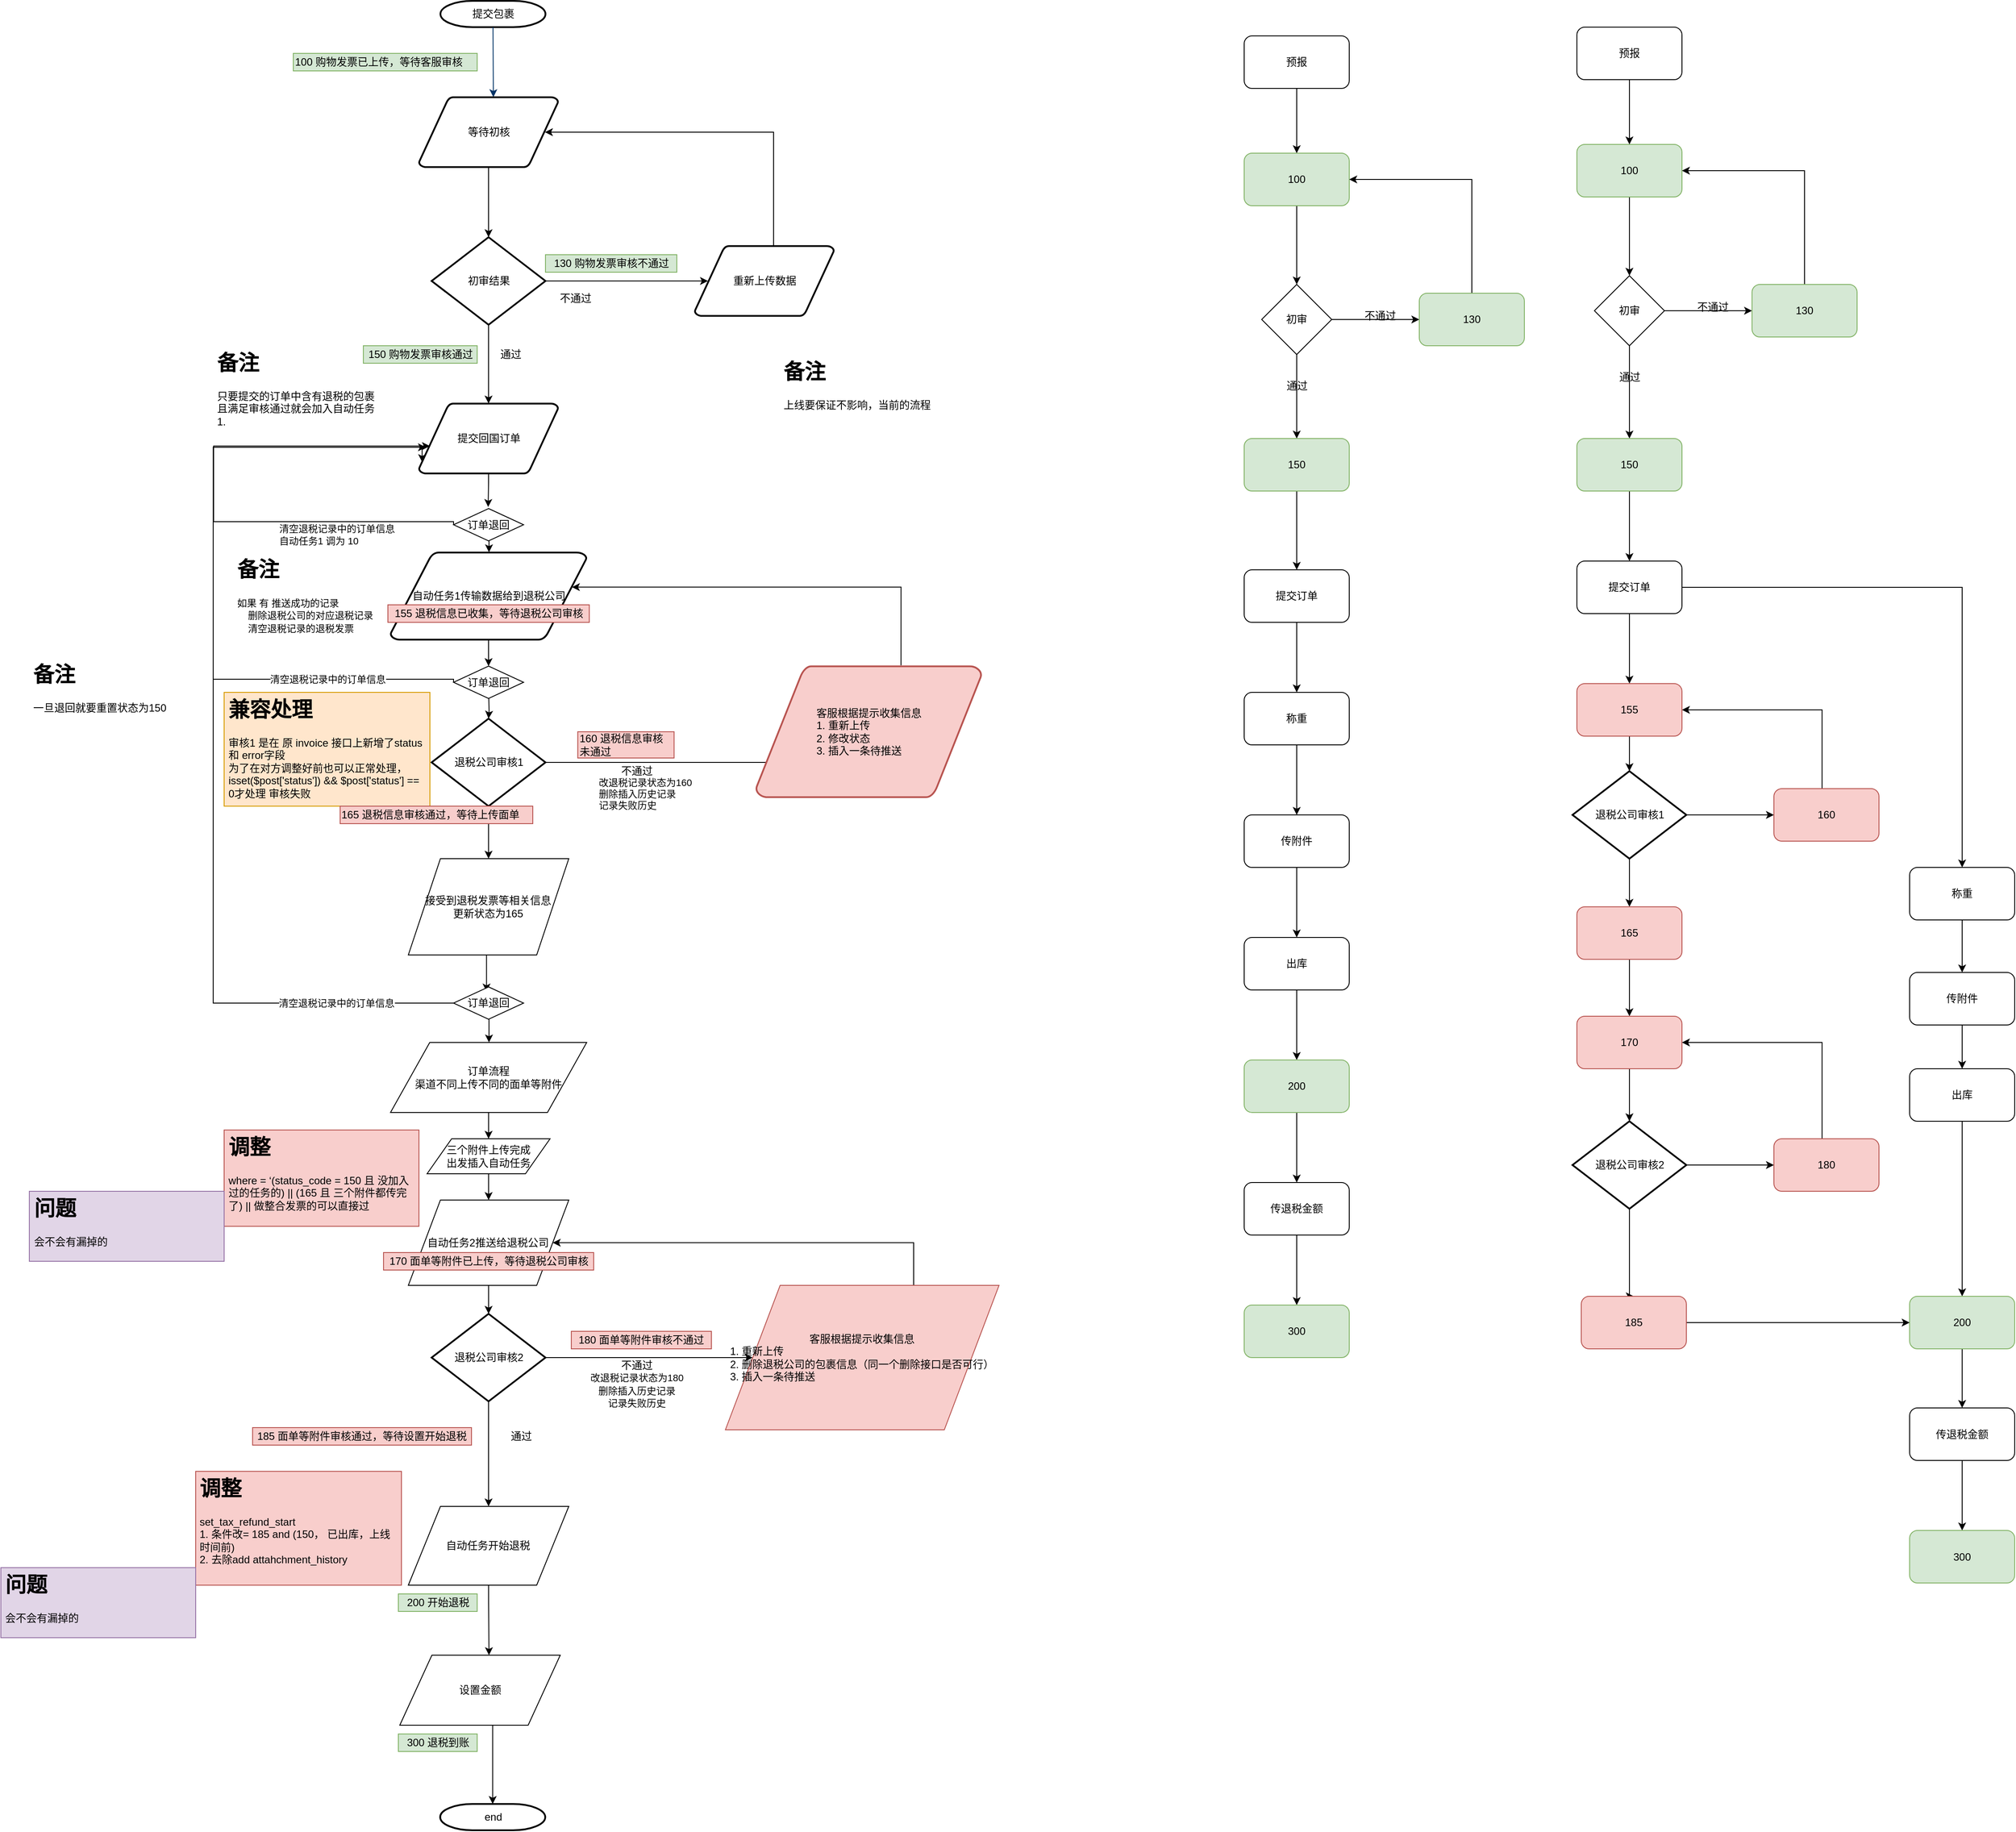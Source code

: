 <mxfile version="13.1.3" type="github">
  <diagram id="6a731a19-8d31-9384-78a2-239565b7b9f0" name="Page-1">
    <mxGraphModel dx="2207" dy="548" grid="1" gridSize="10" guides="1" tooltips="1" connect="1" arrows="1" fold="1" page="1" pageScale="1" pageWidth="1169" pageHeight="827" background="#ffffff" math="0" shadow="0">
      <root>
        <mxCell id="0" />
        <mxCell id="1" parent="0" />
        <mxCell id="2" value="提交包裹" style="shape=mxgraph.flowchart.terminator;strokeWidth=2;gradientColor=none;gradientDirection=north;fontStyle=0;html=1;" parent="1" vertex="1">
          <mxGeometry x="-658.01" y="10" width="120" height="30" as="geometry" />
        </mxCell>
        <mxCell id="7" style="fontStyle=1;strokeColor=#003366;strokeWidth=1;html=1;" parent="1" source="2" edge="1">
          <mxGeometry relative="1" as="geometry">
            <mxPoint x="-597.51" y="120" as="targetPoint" />
          </mxGeometry>
        </mxCell>
        <mxCell id="LrSTDgnJc3ZIewaenou--55" value="100&amp;nbsp;&lt;span&gt;购物发票已上传，等待客服审核&lt;/span&gt;" style="text;html=1;align=left;verticalAlign=middle;resizable=0;points=[];autosize=1;fillColor=#d5e8d4;strokeColor=#82b366;" parent="1" vertex="1">
          <mxGeometry x="-826.01" y="70" width="210" height="20" as="geometry" />
        </mxCell>
        <mxCell id="LrSTDgnJc3ZIewaenou--58" value="" style="edgeStyle=orthogonalEdgeStyle;rounded=0;orthogonalLoop=1;jettySize=auto;html=1;entryX=0.5;entryY=0;entryDx=0;entryDy=0;entryPerimeter=0;" parent="1" source="LrSTDgnJc3ZIewaenou--56" target="LrSTDgnJc3ZIewaenou--60" edge="1">
          <mxGeometry relative="1" as="geometry">
            <mxPoint x="-603.01" y="280" as="targetPoint" />
          </mxGeometry>
        </mxCell>
        <mxCell id="LrSTDgnJc3ZIewaenou--56" value="等待初核" style="shape=mxgraph.flowchart.data;strokeWidth=2;gradientColor=none;gradientDirection=north;fontStyle=0;html=1;" parent="1" vertex="1">
          <mxGeometry x="-682.51" y="120" width="159" height="80" as="geometry" />
        </mxCell>
        <mxCell id="LrSTDgnJc3ZIewaenou--62" value="" style="edgeStyle=orthogonalEdgeStyle;rounded=0;orthogonalLoop=1;jettySize=auto;html=1;entryX=0.095;entryY=0.5;entryDx=0;entryDy=0;entryPerimeter=0;" parent="1" source="LrSTDgnJc3ZIewaenou--60" target="LrSTDgnJc3ZIewaenou--63" edge="1">
          <mxGeometry relative="1" as="geometry">
            <mxPoint x="-458.01" y="330" as="targetPoint" />
          </mxGeometry>
        </mxCell>
        <mxCell id="LrSTDgnJc3ZIewaenou--69" value="" style="edgeStyle=orthogonalEdgeStyle;rounded=0;orthogonalLoop=1;jettySize=auto;html=1;entryX=0.5;entryY=0;entryDx=0;entryDy=0;entryPerimeter=0;" parent="1" source="LrSTDgnJc3ZIewaenou--60" target="LrSTDgnJc3ZIewaenou--70" edge="1">
          <mxGeometry relative="1" as="geometry">
            <mxPoint x="-603.01" y="460" as="targetPoint" />
          </mxGeometry>
        </mxCell>
        <mxCell id="LrSTDgnJc3ZIewaenou--60" value="初审结果" style="shape=mxgraph.flowchart.decision;strokeWidth=2;gradientColor=none;gradientDirection=north;fontStyle=0;html=1;" parent="1" vertex="1">
          <mxGeometry x="-668.01" y="280" width="130" height="100" as="geometry" />
        </mxCell>
        <mxCell id="LrSTDgnJc3ZIewaenou--65" value="" style="edgeStyle=orthogonalEdgeStyle;rounded=0;orthogonalLoop=1;jettySize=auto;html=1;entryX=0.905;entryY=0.5;entryDx=0;entryDy=0;entryPerimeter=0;exitX=0.574;exitY=0.017;exitDx=0;exitDy=0;exitPerimeter=0;" parent="1" source="LrSTDgnJc3ZIewaenou--63" target="LrSTDgnJc3ZIewaenou--56" edge="1">
          <mxGeometry relative="1" as="geometry">
            <mxPoint x="-388.01" y="210" as="targetPoint" />
            <Array as="points">
              <mxPoint x="-277.51" y="291" />
              <mxPoint x="-277.51" y="160" />
            </Array>
          </mxGeometry>
        </mxCell>
        <mxCell id="LrSTDgnJc3ZIewaenou--63" value="重新上传数据" style="shape=mxgraph.flowchart.data;strokeWidth=2;gradientColor=none;gradientDirection=north;fontStyle=0;html=1;" parent="1" vertex="1">
          <mxGeometry x="-367.51" y="290" width="159" height="80" as="geometry" />
        </mxCell>
        <mxCell id="LrSTDgnJc3ZIewaenou--66" value="不通过" style="text;html=1;align=center;verticalAlign=middle;resizable=0;points=[];autosize=1;" parent="1" vertex="1">
          <mxGeometry x="-528.51" y="340" width="50" height="20" as="geometry" />
        </mxCell>
        <mxCell id="LrSTDgnJc3ZIewaenou--75" value="" style="edgeStyle=orthogonalEdgeStyle;rounded=0;orthogonalLoop=1;jettySize=auto;html=1;entryX=0.584;entryY=-0.06;entryDx=0;entryDy=0;entryPerimeter=0;" parent="1" source="LrSTDgnJc3ZIewaenou--70" edge="1">
          <mxGeometry relative="1" as="geometry">
            <mxPoint x="-603.478" y="588.2" as="targetPoint" />
            <Array as="points">
              <mxPoint x="-603.51" y="560" />
              <mxPoint x="-603.51" y="560" />
            </Array>
          </mxGeometry>
        </mxCell>
        <mxCell id="LrSTDgnJc3ZIewaenou--70" value="提交回国订单" style="shape=mxgraph.flowchart.data;strokeWidth=2;gradientColor=none;gradientDirection=north;fontStyle=0;html=1;" parent="1" vertex="1">
          <mxGeometry x="-682.51" y="470" width="159" height="80" as="geometry" />
        </mxCell>
        <mxCell id="LrSTDgnJc3ZIewaenou--77" value="" style="edgeStyle=orthogonalEdgeStyle;rounded=0;orthogonalLoop=1;jettySize=auto;html=1;entryX=0.5;entryY=0;entryDx=0;entryDy=0;entryPerimeter=0;" parent="1" source="LrSTDgnJc3ZIewaenou--74" edge="1">
          <mxGeometry relative="1" as="geometry">
            <mxPoint x="-603.01" y="770" as="targetPoint" />
          </mxGeometry>
        </mxCell>
        <mxCell id="LrSTDgnJc3ZIewaenou--74" value="自动任务1传输数据给到退税公司" style="shape=mxgraph.flowchart.data;strokeWidth=2;gradientColor=none;gradientDirection=north;fontStyle=0;html=1;" parent="1" vertex="1">
          <mxGeometry x="-715" y="640" width="224" height="100" as="geometry" />
        </mxCell>
        <mxCell id="LrSTDgnJc3ZIewaenou--71" value="130&amp;nbsp;购物发票审核不通过" style="text;html=1;align=center;verticalAlign=middle;resizable=0;points=[];autosize=1;fillColor=#d5e8d4;strokeColor=#82b366;" parent="1" vertex="1">
          <mxGeometry x="-538.01" y="300" width="150" height="20" as="geometry" />
        </mxCell>
        <mxCell id="LrSTDgnJc3ZIewaenou--72" value="150&amp;nbsp;购物发票审核通过" style="text;html=1;align=center;verticalAlign=middle;resizable=0;points=[];autosize=1;fillColor=#d5e8d4;strokeColor=#82b366;" parent="1" vertex="1">
          <mxGeometry x="-746.01" y="404" width="130" height="20" as="geometry" />
        </mxCell>
        <mxCell id="LrSTDgnJc3ZIewaenou--73" value="通过" style="text;html=1;align=center;verticalAlign=middle;resizable=0;points=[];autosize=1;" parent="1" vertex="1">
          <mxGeometry x="-597.51" y="404" width="40" height="20" as="geometry" />
        </mxCell>
        <mxCell id="LrSTDgnJc3ZIewaenou--78" value="155 退税信息已收集，等待退税公司审核" style="text;html=1;align=center;verticalAlign=middle;resizable=0;points=[];autosize=1;fillColor=#f8cecc;strokeColor=#b85450;" parent="1" vertex="1">
          <mxGeometry x="-717.97" y="700" width="230" height="20" as="geometry" />
        </mxCell>
        <mxCell id="LrSTDgnJc3ZIewaenou--81" value="" style="edgeStyle=orthogonalEdgeStyle;rounded=0;orthogonalLoop=1;jettySize=auto;html=1;entryX=0.044;entryY=0.726;entryDx=0;entryDy=0;entryPerimeter=0;exitX=1;exitY=0.5;exitDx=0;exitDy=0;exitPerimeter=0;" parent="1" source="LrSTDgnJc3ZIewaenou--79" target="LrSTDgnJc3ZIewaenou--86" edge="1">
          <mxGeometry relative="1" as="geometry">
            <mxPoint x="-347.51" y="860" as="targetPoint" />
            <Array as="points">
              <mxPoint x="-275.51" y="880" />
            </Array>
          </mxGeometry>
        </mxCell>
        <mxCell id="7mLNIrUK4WttmI5ZQ052-66" style="edgeStyle=orthogonalEdgeStyle;rounded=0;orthogonalLoop=1;jettySize=auto;html=1;entryX=0.5;entryY=0;entryDx=0;entryDy=0;" parent="1" source="LrSTDgnJc3ZIewaenou--79" target="LrSTDgnJc3ZIewaenou--94" edge="1">
          <mxGeometry relative="1" as="geometry">
            <mxPoint x="-603.02" y="960" as="targetPoint" />
          </mxGeometry>
        </mxCell>
        <mxCell id="LrSTDgnJc3ZIewaenou--79" value="退税公司审核1" style="shape=mxgraph.flowchart.decision;strokeWidth=2;gradientColor=none;gradientDirection=north;fontStyle=0;html=1;" parent="1" vertex="1">
          <mxGeometry x="-668.01" y="830" width="130" height="100" as="geometry" />
        </mxCell>
        <mxCell id="LrSTDgnJc3ZIewaenou--84" value="160&amp;nbsp;&lt;span style=&quot;text-align: center&quot;&gt;退税信息&lt;/span&gt;审核&lt;br&gt;未通过" style="text;html=1;align=left;verticalAlign=middle;resizable=0;points=[];autosize=1;fillColor=#f8cecc;strokeColor=#b85450;" parent="1" vertex="1">
          <mxGeometry x="-501.14" y="845" width="110" height="30" as="geometry" />
        </mxCell>
        <mxCell id="LrSTDgnJc3ZIewaenou--85" value="不通过" style="text;html=1;align=center;verticalAlign=middle;resizable=0;points=[];autosize=1;" parent="1" vertex="1">
          <mxGeometry x="-458.51" y="880" width="50" height="20" as="geometry" />
        </mxCell>
        <mxCell id="LrSTDgnJc3ZIewaenou--91" value="" style="edgeStyle=orthogonalEdgeStyle;rounded=0;orthogonalLoop=1;jettySize=auto;html=1;exitX=0.643;exitY=-0.006;exitDx=0;exitDy=0;exitPerimeter=0;entryX=0.925;entryY=0.398;entryDx=0;entryDy=0;entryPerimeter=0;" parent="1" source="LrSTDgnJc3ZIewaenou--86" target="LrSTDgnJc3ZIewaenou--74" edge="1">
          <mxGeometry relative="1" as="geometry">
            <mxPoint x="-500" y="680" as="targetPoint" />
            <Array as="points">
              <mxPoint x="-132" y="680" />
            </Array>
            <mxPoint x="-277.51" y="765" as="sourcePoint" />
          </mxGeometry>
        </mxCell>
        <mxCell id="LrSTDgnJc3ZIewaenou--86" value="客服根据提示收集信息&lt;br&gt;&lt;div style=&quot;text-align: left&quot;&gt;&lt;span&gt;1. 重新上传&lt;/span&gt;&lt;/div&gt;&lt;div style=&quot;text-align: left&quot;&gt;&lt;span&gt;2. 修改状态&lt;/span&gt;&lt;/div&gt;&lt;div style=&quot;text-align: left&quot;&gt;&lt;span&gt;3. 插入一条待推送&lt;/span&gt;&lt;br&gt;&lt;/div&gt;" style="shape=mxgraph.flowchart.data;strokeWidth=2;gradientDirection=north;fontStyle=0;html=1;fillColor=#f8cecc;strokeColor=#b85450;" parent="1" vertex="1">
          <mxGeometry x="-297.51" y="770" width="257.51" height="150" as="geometry" />
        </mxCell>
        <mxCell id="LrSTDgnJc3ZIewaenou--93" value="通过" style="text;html=1;align=center;verticalAlign=middle;resizable=0;points=[];autosize=1;" parent="1" vertex="1">
          <mxGeometry x="-586.01" y="930" width="40" height="20" as="geometry" />
        </mxCell>
        <mxCell id="LrSTDgnJc3ZIewaenou--96" value="" style="edgeStyle=orthogonalEdgeStyle;rounded=0;orthogonalLoop=1;jettySize=auto;html=1;entryX=0.436;entryY=0.06;entryDx=0;entryDy=0;entryPerimeter=0;" parent="1" source="LrSTDgnJc3ZIewaenou--94" edge="1">
          <mxGeometry relative="1" as="geometry">
            <mxPoint x="-605.332" y="1141.8" as="targetPoint" />
            <Array as="points">
              <mxPoint x="-605.51" y="1100" />
              <mxPoint x="-605.51" y="1100" />
            </Array>
          </mxGeometry>
        </mxCell>
        <mxCell id="LrSTDgnJc3ZIewaenou--94" value="接受到退税发票等相关信息&lt;br&gt;更新状态为165" style="shape=parallelogram;perimeter=parallelogramPerimeter;whiteSpace=wrap;html=1;" parent="1" vertex="1">
          <mxGeometry x="-694.64" y="990" width="183.25" height="110" as="geometry" />
        </mxCell>
        <mxCell id="7mLNIrUK4WttmI5ZQ052-99" value="" style="edgeStyle=orthogonalEdgeStyle;rounded=0;orthogonalLoop=1;jettySize=auto;html=1;entryX=0.5;entryY=0;entryDx=0;entryDy=0;" parent="1" source="LrSTDgnJc3ZIewaenou--95" target="7mLNIrUK4WttmI5ZQ052-100" edge="1">
          <mxGeometry relative="1" as="geometry">
            <mxPoint x="-602.51" y="1310" as="targetPoint" />
          </mxGeometry>
        </mxCell>
        <mxCell id="LrSTDgnJc3ZIewaenou--95" value="订单流程&lt;br&gt;渠道不同上传不同的面单等附件" style="shape=parallelogram;perimeter=parallelogramPerimeter;whiteSpace=wrap;html=1;" parent="1" vertex="1">
          <mxGeometry x="-715" y="1200" width="224.06" height="80" as="geometry" />
        </mxCell>
        <mxCell id="LrSTDgnJc3ZIewaenou--100" value="" style="edgeStyle=orthogonalEdgeStyle;rounded=0;orthogonalLoop=1;jettySize=auto;html=1;" parent="1" source="LrSTDgnJc3ZIewaenou--97" target="LrSTDgnJc3ZIewaenou--99" edge="1">
          <mxGeometry relative="1" as="geometry" />
        </mxCell>
        <mxCell id="LrSTDgnJc3ZIewaenou--97" value="自动任务2推送给退税公司" style="shape=parallelogram;perimeter=parallelogramPerimeter;whiteSpace=wrap;html=1;" parent="1" vertex="1">
          <mxGeometry x="-694.63" y="1380" width="183.25" height="97.5" as="geometry" />
        </mxCell>
        <mxCell id="LrSTDgnJc3ZIewaenou--102" value="" style="edgeStyle=orthogonalEdgeStyle;rounded=0;orthogonalLoop=1;jettySize=auto;html=1;" parent="1" source="LrSTDgnJc3ZIewaenou--99" target="LrSTDgnJc3ZIewaenou--105" edge="1">
          <mxGeometry relative="1" as="geometry">
            <mxPoint x="-458.01" y="1560" as="targetPoint" />
          </mxGeometry>
        </mxCell>
        <mxCell id="LrSTDgnJc3ZIewaenou--104" value="" style="edgeStyle=orthogonalEdgeStyle;rounded=0;orthogonalLoop=1;jettySize=auto;html=1;entryX=0.5;entryY=0;entryDx=0;entryDy=0;" parent="1" source="LrSTDgnJc3ZIewaenou--99" target="LrSTDgnJc3ZIewaenou--106" edge="1">
          <mxGeometry relative="1" as="geometry">
            <mxPoint x="-602.51" y="1670" as="targetPoint" />
            <Array as="points" />
          </mxGeometry>
        </mxCell>
        <mxCell id="LrSTDgnJc3ZIewaenou--99" value="退税公司审核2" style="shape=mxgraph.flowchart.decision;strokeWidth=2;gradientColor=none;gradientDirection=north;fontStyle=0;html=1;" parent="1" vertex="1">
          <mxGeometry x="-668.01" y="1510" width="130" height="100" as="geometry" />
        </mxCell>
        <mxCell id="LrSTDgnJc3ZIewaenou--112" style="edgeStyle=orthogonalEdgeStyle;rounded=0;orthogonalLoop=1;jettySize=auto;html=1;entryX=1;entryY=0.5;entryDx=0;entryDy=0;" parent="1" source="LrSTDgnJc3ZIewaenou--105" target="LrSTDgnJc3ZIewaenou--97" edge="1">
          <mxGeometry relative="1" as="geometry">
            <Array as="points">
              <mxPoint x="-117.51" y="1429" />
            </Array>
          </mxGeometry>
        </mxCell>
        <mxCell id="LrSTDgnJc3ZIewaenou--105" value="&lt;span&gt;客服根据提示收集信息&lt;br&gt;&lt;div style=&quot;text-align: left&quot;&gt;&lt;span&gt;1. 重新上传&lt;/span&gt;&lt;/div&gt;&lt;/span&gt;&lt;div style=&quot;text-align: left&quot;&gt;2. 删除退税公司的包裹信息（同一个删除接口是否可行）&lt;/div&gt;&lt;div style=&quot;text-align: left&quot;&gt;3. 插入一条待推送&lt;/div&gt;" style="shape=parallelogram;perimeter=parallelogramPerimeter;whiteSpace=wrap;html=1;fillColor=#f8cecc;strokeColor=#b85450;" parent="1" vertex="1">
          <mxGeometry x="-332.51" y="1477.5" width="312.51" height="165" as="geometry" />
        </mxCell>
        <mxCell id="LrSTDgnJc3ZIewaenou--113" style="edgeStyle=orthogonalEdgeStyle;rounded=0;orthogonalLoop=1;jettySize=auto;html=1;" parent="1" source="LrSTDgnJc3ZIewaenou--106" edge="1">
          <mxGeometry relative="1" as="geometry">
            <mxPoint x="-602.51" y="1900" as="targetPoint" />
            <Array as="points">
              <mxPoint x="-602.51" y="1840" />
              <mxPoint x="-602.51" y="1840" />
            </Array>
          </mxGeometry>
        </mxCell>
        <mxCell id="LrSTDgnJc3ZIewaenou--106" value="自动任务开始退税" style="shape=parallelogram;perimeter=parallelogramPerimeter;whiteSpace=wrap;html=1;" parent="1" vertex="1">
          <mxGeometry x="-694.63" y="1730" width="183.25" height="90" as="geometry" />
        </mxCell>
        <mxCell id="LrSTDgnJc3ZIewaenou--108" value="180 面单等附件审核不通过" style="text;html=1;align=center;verticalAlign=middle;resizable=0;points=[];autosize=1;fillColor=#f8cecc;strokeColor=#b85450;" parent="1" vertex="1">
          <mxGeometry x="-508.51" y="1530" width="160" height="20" as="geometry" />
        </mxCell>
        <mxCell id="LrSTDgnJc3ZIewaenou--109" value="不通过&lt;br&gt;&lt;span style=&quot;font-size: 11px ; text-align: left ; background-color: rgb(255 , 255 , 255)&quot;&gt;改退税记录状态为180&lt;/span&gt;&lt;br style=&quot;font-size: 11px ; text-align: left&quot;&gt;&lt;span style=&quot;font-size: 11px ; text-align: left ; background-color: rgb(255 , 255 , 255)&quot;&gt;删除插入历史记录&lt;/span&gt;&lt;br style=&quot;font-size: 11px ; text-align: left&quot;&gt;&lt;span style=&quot;font-size: 11px ; text-align: left ; background-color: rgb(255 , 255 , 255)&quot;&gt;记录失败历史&lt;/span&gt;" style="text;html=1;align=center;verticalAlign=middle;resizable=0;points=[];autosize=1;" parent="1" vertex="1">
          <mxGeometry x="-493.51" y="1560" width="120" height="60" as="geometry" />
        </mxCell>
        <mxCell id="LrSTDgnJc3ZIewaenou--110" value="185 面单等附件审核通过，等待设置开始退税" style="text;html=1;align=center;verticalAlign=middle;resizable=0;points=[];autosize=1;fillColor=#f8cecc;strokeColor=#b85450;" parent="1" vertex="1">
          <mxGeometry x="-872.51" y="1640" width="250" height="20" as="geometry" />
        </mxCell>
        <mxCell id="LrSTDgnJc3ZIewaenou--111" value="通过" style="text;html=1;align=center;verticalAlign=middle;resizable=0;points=[];autosize=1;" parent="1" vertex="1">
          <mxGeometry x="-586.01" y="1640" width="40" height="20" as="geometry" />
        </mxCell>
        <mxCell id="7mLNIrUK4WttmI5ZQ052-42" value="200 开始退税" style="text;html=1;align=center;verticalAlign=middle;resizable=0;points=[];autosize=1;fillColor=#d5e8d4;strokeColor=#82b366;" parent="1" vertex="1">
          <mxGeometry x="-706.01" y="1830" width="90" height="20" as="geometry" />
        </mxCell>
        <mxCell id="7mLNIrUK4WttmI5ZQ052-44" value="&lt;span style=&quot;text-align: left&quot;&gt;300 退税到账&lt;/span&gt;" style="text;html=1;align=center;verticalAlign=middle;resizable=0;points=[];autosize=1;fillColor=#d5e8d4;strokeColor=#82b366;" parent="1" vertex="1">
          <mxGeometry x="-706.01" y="1990" width="90" height="20" as="geometry" />
        </mxCell>
        <mxCell id="7mLNIrUK4WttmI5ZQ052-45" value="170&amp;nbsp;面单等附件已上传，等待退税公司审核" style="text;html=1;align=center;verticalAlign=middle;resizable=0;points=[];autosize=1;fillColor=#f8cecc;strokeColor=#b85450;" parent="1" vertex="1">
          <mxGeometry x="-722.97" y="1440" width="240" height="20" as="geometry" />
        </mxCell>
        <mxCell id="7mLNIrUK4WttmI5ZQ052-46" value="&lt;h1&gt;&lt;span&gt;备注&lt;/span&gt;&lt;/h1&gt;&lt;div&gt;&lt;span&gt;上线要保证不影响，当前的流程&lt;/span&gt;&lt;/div&gt;" style="text;html=1;strokeColor=none;fillColor=none;spacing=5;spacingTop=-20;whiteSpace=wrap;overflow=hidden;rounded=0;align=left;" parent="1" vertex="1">
          <mxGeometry x="-271.26" y="414" width="190" height="120" as="geometry" />
        </mxCell>
        <mxCell id="7mLNIrUK4WttmI5ZQ052-47" value="&lt;h1&gt;&lt;span&gt;备注&lt;/span&gt;&lt;/h1&gt;&lt;div&gt;&lt;span&gt;只要提交的订单中含有退税的包裹且满足审核通过就会加入自动任务1.&lt;/span&gt;&lt;/div&gt;" style="text;html=1;strokeColor=none;fillColor=none;spacing=5;spacingTop=-20;whiteSpace=wrap;overflow=hidden;rounded=0;align=left;" parent="1" vertex="1">
          <mxGeometry x="-917.51" y="404" width="190" height="120" as="geometry" />
        </mxCell>
        <mxCell id="7mLNIrUK4WttmI5ZQ052-49" style="edgeStyle=orthogonalEdgeStyle;rounded=0;orthogonalLoop=1;jettySize=auto;html=1;entryX=0.079;entryY=0.608;entryDx=0;entryDy=0;entryPerimeter=0;exitX=0;exitY=0.5;exitDx=0;exitDy=0;" parent="1" source="7mLNIrUK4WttmI5ZQ052-93" target="LrSTDgnJc3ZIewaenou--70" edge="1">
          <mxGeometry relative="1" as="geometry">
            <mxPoint x="-657.513" y="605" as="sourcePoint" />
            <Array as="points">
              <mxPoint x="-643" y="605" />
              <mxPoint x="-917" y="605" />
              <mxPoint x="-917" y="519" />
            </Array>
          </mxGeometry>
        </mxCell>
        <mxCell id="7mLNIrUK4WttmI5ZQ052-56" value="清空退税记录中的订单信息&lt;br&gt;自动任务1 调为 10" style="edgeLabel;html=1;align=left;verticalAlign=middle;resizable=0;points=[];" parent="7mLNIrUK4WttmI5ZQ052-49" vertex="1" connectable="0">
          <mxGeometry x="-0.477" y="-1" relative="1" as="geometry">
            <mxPoint x="-45" y="16" as="offset" />
          </mxGeometry>
        </mxCell>
        <mxCell id="7mLNIrUK4WttmI5ZQ052-50" value="" style="edgeStyle=orthogonalEdgeStyle;rounded=0;orthogonalLoop=1;jettySize=auto;html=1;" parent="1" target="LrSTDgnJc3ZIewaenou--74" edge="1">
          <mxGeometry relative="1" as="geometry">
            <mxPoint x="-602.451" y="620" as="sourcePoint" />
            <Array as="points">
              <mxPoint x="-602.51" y="630" />
              <mxPoint x="-602.51" y="630" />
            </Array>
          </mxGeometry>
        </mxCell>
        <mxCell id="7mLNIrUK4WttmI5ZQ052-53" value="" style="edgeStyle=orthogonalEdgeStyle;rounded=0;orthogonalLoop=1;jettySize=auto;html=1;" parent="1" target="LrSTDgnJc3ZIewaenou--79" edge="1">
          <mxGeometry relative="1" as="geometry">
            <mxPoint x="-602.91" y="800" as="sourcePoint" />
          </mxGeometry>
        </mxCell>
        <mxCell id="7mLNIrUK4WttmI5ZQ052-55" value="" style="edgeStyle=orthogonalEdgeStyle;rounded=0;orthogonalLoop=1;jettySize=auto;html=1;exitX=0;exitY=0.5;exitDx=0;exitDy=0;" parent="1" source="7mLNIrUK4WttmI5ZQ052-89" edge="1">
          <mxGeometry relative="1" as="geometry">
            <mxPoint x="-647.763" y="785" as="sourcePoint" />
            <mxPoint x="-674.51" y="520" as="targetPoint" />
            <Array as="points">
              <mxPoint x="-642.51" y="785" />
              <mxPoint x="-917.51" y="785" />
              <mxPoint x="-917.51" y="520" />
            </Array>
          </mxGeometry>
        </mxCell>
        <mxCell id="7mLNIrUK4WttmI5ZQ052-58" value="&lt;span style=&quot;text-align: left&quot;&gt;清空退税记录中的订单信息&lt;/span&gt;" style="edgeLabel;html=1;align=center;verticalAlign=middle;resizable=0;points=[];" parent="1" vertex="1" connectable="0">
          <mxGeometry x="-787.513" y="785" as="geometry">
            <mxPoint as="offset" />
          </mxGeometry>
        </mxCell>
        <mxCell id="7mLNIrUK4WttmI5ZQ052-63" value="" style="edgeStyle=orthogonalEdgeStyle;rounded=0;orthogonalLoop=1;jettySize=auto;html=1;exitX=0.095;exitY=0.5;exitDx=0;exitDy=0;exitPerimeter=0;entryX=0.023;entryY=0.837;entryDx=0;entryDy=0;entryPerimeter=0;" parent="1" target="LrSTDgnJc3ZIewaenou--70" edge="1">
          <mxGeometry relative="1" as="geometry">
            <mxPoint x="-643.013" y="1155" as="sourcePoint" />
            <mxPoint x="-677.51" y="700" as="targetPoint" />
            <Array as="points">
              <mxPoint x="-917.51" y="1155" />
              <mxPoint x="-917.51" y="520" />
              <mxPoint x="-678.51" y="520" />
            </Array>
          </mxGeometry>
        </mxCell>
        <mxCell id="7mLNIrUK4WttmI5ZQ052-67" value="&lt;span style=&quot;text-align: left&quot;&gt;清空退税记录中的订单信息&lt;/span&gt;" style="edgeLabel;html=1;align=center;verticalAlign=middle;resizable=0;points=[];" parent="1" vertex="1" connectable="0">
          <mxGeometry x="-777.513" y="1155" as="geometry">
            <mxPoint as="offset" />
          </mxGeometry>
        </mxCell>
        <mxCell id="7mLNIrUK4WttmI5ZQ052-71" value="&lt;h1&gt;&lt;span&gt;备注&lt;/span&gt;&lt;/h1&gt;&lt;div&gt;一旦退回就要重置状态为150&lt;/div&gt;" style="text;html=1;strokeColor=none;fillColor=none;spacing=5;spacingTop=-20;whiteSpace=wrap;overflow=hidden;rounded=0;align=left;" parent="1" vertex="1">
          <mxGeometry x="-1127.51" y="760" width="190" height="120" as="geometry" />
        </mxCell>
        <mxCell id="7mLNIrUK4WttmI5ZQ052-77" value="" style="edgeStyle=orthogonalEdgeStyle;rounded=0;orthogonalLoop=1;jettySize=auto;html=1;" parent="1" target="LrSTDgnJc3ZIewaenou--95" edge="1">
          <mxGeometry relative="1" as="geometry">
            <mxPoint x="-602.51" y="1170" as="sourcePoint" />
            <Array as="points">
              <mxPoint x="-602.51" y="1180" />
              <mxPoint x="-602.51" y="1180" />
            </Array>
          </mxGeometry>
        </mxCell>
        <mxCell id="7mLNIrUK4WttmI5ZQ052-78" value="改退税记录状态为160&lt;br&gt;删除插入历史记录&lt;br&gt;记录失败历史" style="edgeLabel;html=1;align=left;verticalAlign=middle;resizable=0;points=[];" parent="1" vertex="1" connectable="0">
          <mxGeometry x="-433.513" y="900" as="geometry">
            <mxPoint x="-45" y="16" as="offset" />
          </mxGeometry>
        </mxCell>
        <mxCell id="7mLNIrUK4WttmI5ZQ052-79" value="&lt;h1&gt;兼容处理&lt;/h1&gt;&lt;div&gt;审核1 是在 原 invoice 接口上新增了status 和 error字段&lt;/div&gt;&lt;div&gt;为了在对方调整好前也可以正常处理，isset($post[&#39;status&#39;]) &amp;amp;&amp;amp; $post[&#39;status&#39;] == 0才处理 审核失败&lt;/div&gt;" style="text;html=1;strokeColor=#d79b00;fillColor=#ffe6cc;spacing=5;spacingTop=-20;whiteSpace=wrap;overflow=hidden;rounded=0;align=left;" parent="1" vertex="1">
          <mxGeometry x="-905.01" y="800" width="235" height="130" as="geometry" />
        </mxCell>
        <mxCell id="7mLNIrUK4WttmI5ZQ052-81" value="end" style="shape=mxgraph.flowchart.terminator;strokeWidth=2;gradientColor=none;gradientDirection=north;fontStyle=0;html=1;" parent="1" vertex="1">
          <mxGeometry x="-658.26" y="2070" width="120" height="30" as="geometry" />
        </mxCell>
        <mxCell id="7mLNIrUK4WttmI5ZQ052-84" value="" style="edgeStyle=orthogonalEdgeStyle;rounded=0;orthogonalLoop=1;jettySize=auto;html=1;entryX=0.5;entryY=0;entryDx=0;entryDy=0;entryPerimeter=0;" parent="1" source="7mLNIrUK4WttmI5ZQ052-82" target="7mLNIrUK4WttmI5ZQ052-81" edge="1">
          <mxGeometry relative="1" as="geometry">
            <mxPoint x="-612.765" y="2060" as="targetPoint" />
            <Array as="points">
              <mxPoint x="-597.51" y="2070" />
            </Array>
          </mxGeometry>
        </mxCell>
        <mxCell id="7mLNIrUK4WttmI5ZQ052-82" value="设置金额" style="shape=parallelogram;perimeter=parallelogramPerimeter;whiteSpace=wrap;html=1;" parent="1" vertex="1">
          <mxGeometry x="-704.39" y="1900" width="183.25" height="80" as="geometry" />
        </mxCell>
        <mxCell id="7mLNIrUK4WttmI5ZQ052-89" value="订单退回" style="rhombus;whiteSpace=wrap;html=1;" parent="1" vertex="1">
          <mxGeometry x="-643.01" y="770" width="80" height="37" as="geometry" />
        </mxCell>
        <mxCell id="7mLNIrUK4WttmI5ZQ052-90" value="订单退回" style="rhombus;whiteSpace=wrap;html=1;" parent="1" vertex="1">
          <mxGeometry x="-643.01" y="1136.5" width="80" height="37" as="geometry" />
        </mxCell>
        <mxCell id="7mLNIrUK4WttmI5ZQ052-93" value="订单退回" style="rhombus;whiteSpace=wrap;html=1;" parent="1" vertex="1">
          <mxGeometry x="-643.01" y="590" width="80" height="37" as="geometry" />
        </mxCell>
        <mxCell id="7mLNIrUK4WttmI5ZQ052-96" value="&lt;h1&gt;调整&lt;/h1&gt;&lt;div&gt;set_tax_refund_start&amp;nbsp;&lt;br&gt;&lt;/div&gt;&lt;div&gt;1. 条件改&lt;span&gt;= 185 and (150， 已出库，上线时间前)&lt;/span&gt;&lt;/div&gt;&lt;div&gt;&lt;span&gt;2. 去除add attahchment_history&lt;/span&gt;&lt;/div&gt;" style="text;html=1;spacing=5;spacingTop=-20;whiteSpace=wrap;overflow=hidden;rounded=0;align=left;fillColor=#f8cecc;strokeColor=#b85450;" parent="1" vertex="1">
          <mxGeometry x="-937.51" y="1690" width="235" height="130" as="geometry" />
        </mxCell>
        <mxCell id="7mLNIrUK4WttmI5ZQ052-97" value="&lt;h1&gt;调整&lt;/h1&gt;&lt;div&gt;where = ‘(status_code = 150 且 没加入过的任务的) || (165 且 三个附件都传完了) || 做整合发票的可以直接过&lt;/div&gt;" style="text;html=1;spacing=5;spacingTop=-20;whiteSpace=wrap;overflow=hidden;rounded=0;align=left;fillColor=#f8cecc;strokeColor=#b85450;" parent="1" vertex="1">
          <mxGeometry x="-905.01" y="1300" width="222.49" height="110" as="geometry" />
        </mxCell>
        <mxCell id="7mLNIrUK4WttmI5ZQ052-101" value="" style="edgeStyle=orthogonalEdgeStyle;rounded=0;orthogonalLoop=1;jettySize=auto;html=1;" parent="1" source="7mLNIrUK4WttmI5ZQ052-100" target="LrSTDgnJc3ZIewaenou--97" edge="1">
          <mxGeometry relative="1" as="geometry" />
        </mxCell>
        <mxCell id="7mLNIrUK4WttmI5ZQ052-100" value="三个附件上传完成&lt;br&gt;出发插入自动任务" style="shape=parallelogram;perimeter=parallelogramPerimeter;whiteSpace=wrap;html=1;" parent="1" vertex="1">
          <mxGeometry x="-673.24" y="1310" width="140.46" height="40" as="geometry" />
        </mxCell>
        <mxCell id="LrSTDgnJc3ZIewaenou--92" value="165 退税信息审核通过，等待上传面单" style="text;html=1;align=left;verticalAlign=middle;resizable=0;points=[];autosize=1;fillColor=#f8cecc;strokeColor=#b85450;" parent="1" vertex="1">
          <mxGeometry x="-772.51" y="930" width="220" height="20" as="geometry" />
        </mxCell>
        <mxCell id="JJt_7ZSJgDdLku0Frvaq-8" value="&lt;h1&gt;问题&lt;/h1&gt;&lt;div&gt;会不会有漏掉的&lt;/div&gt;" style="text;html=1;spacing=5;spacingTop=-20;whiteSpace=wrap;overflow=hidden;rounded=0;align=left;fillColor=#e1d5e7;strokeColor=#9673a6;" parent="1" vertex="1">
          <mxGeometry x="-1127.5" y="1370" width="222.49" height="80" as="geometry" />
        </mxCell>
        <mxCell id="JJt_7ZSJgDdLku0Frvaq-9" value="&lt;h1&gt;问题&lt;/h1&gt;&lt;div&gt;会不会有漏掉的&lt;/div&gt;" style="text;html=1;spacing=5;spacingTop=-20;whiteSpace=wrap;overflow=hidden;rounded=0;align=left;fillColor=#e1d5e7;strokeColor=#9673a6;" parent="1" vertex="1">
          <mxGeometry x="-1160" y="1800" width="222.49" height="80" as="geometry" />
        </mxCell>
        <mxCell id="JJt_7ZSJgDdLku0Frvaq-10" value="&lt;h1&gt;&lt;span&gt;备注&lt;/span&gt;&lt;/h1&gt;&lt;div&gt;&lt;span style=&quot;font-size: 11px ; background-color: rgb(255 , 255 , 255)&quot;&gt;如果 有 推送成功的记录&amp;nbsp;&lt;/span&gt;&lt;/div&gt;&lt;div&gt;&lt;span style=&quot;font-size: 11px ; background-color: rgb(255 , 255 , 255)&quot;&gt;&amp;nbsp; &amp;nbsp; 删除退税公司的对应退税记录&lt;/span&gt;&lt;br style=&quot;font-size: 11px&quot;&gt;&lt;span style=&quot;font-size: 11px ; background-color: rgb(255 , 255 , 255)&quot;&gt;&amp;nbsp; &amp;nbsp; 清空退税记录的退税发票&lt;/span&gt;&lt;br&gt;&lt;/div&gt;" style="text;html=1;strokeColor=none;fillColor=none;spacing=5;spacingTop=-20;whiteSpace=wrap;overflow=hidden;rounded=0;align=left;" parent="1" vertex="1">
          <mxGeometry x="-895" y="640" width="180" height="100" as="geometry" />
        </mxCell>
        <mxCell id="P72TIUILUh3DRspWZgZs-9" value="" style="edgeStyle=orthogonalEdgeStyle;rounded=0;orthogonalLoop=1;jettySize=auto;html=1;entryX=0.5;entryY=0;entryDx=0;entryDy=0;" edge="1" parent="1" source="P72TIUILUh3DRspWZgZs-7" target="P72TIUILUh3DRspWZgZs-10">
          <mxGeometry relative="1" as="geometry">
            <mxPoint x="320" y="324" as="targetPoint" />
          </mxGeometry>
        </mxCell>
        <mxCell id="P72TIUILUh3DRspWZgZs-7" value="100" style="rounded=1;whiteSpace=wrap;html=1;fillColor=#d5e8d4;strokeColor=#82b366;" vertex="1" parent="1">
          <mxGeometry x="260" y="184" width="120" height="60" as="geometry" />
        </mxCell>
        <mxCell id="P72TIUILUh3DRspWZgZs-12" value="" style="edgeStyle=orthogonalEdgeStyle;rounded=0;orthogonalLoop=1;jettySize=auto;html=1;" edge="1" parent="1" source="P72TIUILUh3DRspWZgZs-10" target="P72TIUILUh3DRspWZgZs-13">
          <mxGeometry relative="1" as="geometry">
            <mxPoint x="440" y="374" as="targetPoint" />
          </mxGeometry>
        </mxCell>
        <mxCell id="P72TIUILUh3DRspWZgZs-10" value="初审" style="rhombus;whiteSpace=wrap;html=1;" vertex="1" parent="1">
          <mxGeometry x="280" y="334" width="80" height="80" as="geometry" />
        </mxCell>
        <mxCell id="P72TIUILUh3DRspWZgZs-14" style="edgeStyle=orthogonalEdgeStyle;rounded=0;orthogonalLoop=1;jettySize=auto;html=1;entryX=1;entryY=0.5;entryDx=0;entryDy=0;" edge="1" parent="1" source="P72TIUILUh3DRspWZgZs-13" target="P72TIUILUh3DRspWZgZs-7">
          <mxGeometry relative="1" as="geometry">
            <Array as="points">
              <mxPoint x="520" y="214" />
            </Array>
          </mxGeometry>
        </mxCell>
        <mxCell id="P72TIUILUh3DRspWZgZs-13" value="130" style="rounded=1;whiteSpace=wrap;html=1;fillColor=#d5e8d4;strokeColor=#82b366;" vertex="1" parent="1">
          <mxGeometry x="460" y="344" width="120" height="60" as="geometry" />
        </mxCell>
        <mxCell id="P72TIUILUh3DRspWZgZs-16" style="edgeStyle=orthogonalEdgeStyle;rounded=0;orthogonalLoop=1;jettySize=auto;html=1;entryX=0.5;entryY=0;entryDx=0;entryDy=0;" edge="1" parent="1" source="P72TIUILUh3DRspWZgZs-15" target="P72TIUILUh3DRspWZgZs-7">
          <mxGeometry relative="1" as="geometry">
            <mxPoint x="320" y="150" as="targetPoint" />
          </mxGeometry>
        </mxCell>
        <mxCell id="P72TIUILUh3DRspWZgZs-15" value="预报" style="rounded=1;whiteSpace=wrap;html=1;" vertex="1" parent="1">
          <mxGeometry x="260" y="50" width="120" height="60" as="geometry" />
        </mxCell>
        <mxCell id="P72TIUILUh3DRspWZgZs-19" value="不通过" style="text;html=1;align=center;verticalAlign=middle;resizable=0;points=[];autosize=1;" vertex="1" parent="1">
          <mxGeometry x="390" y="360" width="50" height="20" as="geometry" />
        </mxCell>
        <mxCell id="P72TIUILUh3DRspWZgZs-20" value="通过" style="text;html=1;align=center;verticalAlign=middle;resizable=0;points=[];autosize=1;" vertex="1" parent="1">
          <mxGeometry x="300" y="440" width="40" height="20" as="geometry" />
        </mxCell>
        <mxCell id="P72TIUILUh3DRspWZgZs-21" value="" style="edgeStyle=orthogonalEdgeStyle;rounded=0;orthogonalLoop=1;jettySize=auto;html=1;entryX=0.5;entryY=0;entryDx=0;entryDy=0;" edge="1" parent="1" source="P72TIUILUh3DRspWZgZs-10" target="P72TIUILUh3DRspWZgZs-22">
          <mxGeometry relative="1" as="geometry">
            <mxPoint x="320" y="414" as="sourcePoint" />
            <mxPoint x="320" y="494" as="targetPoint" />
          </mxGeometry>
        </mxCell>
        <mxCell id="P72TIUILUh3DRspWZgZs-24" value="" style="edgeStyle=orthogonalEdgeStyle;rounded=0;orthogonalLoop=1;jettySize=auto;html=1;" edge="1" parent="1" source="P72TIUILUh3DRspWZgZs-22" target="P72TIUILUh3DRspWZgZs-23">
          <mxGeometry relative="1" as="geometry" />
        </mxCell>
        <mxCell id="P72TIUILUh3DRspWZgZs-22" value="150" style="rounded=1;whiteSpace=wrap;html=1;fillColor=#d5e8d4;strokeColor=#82b366;" vertex="1" parent="1">
          <mxGeometry x="260" y="510" width="120" height="60" as="geometry" />
        </mxCell>
        <mxCell id="P72TIUILUh3DRspWZgZs-26" value="" style="edgeStyle=orthogonalEdgeStyle;rounded=0;orthogonalLoop=1;jettySize=auto;html=1;" edge="1" parent="1" source="P72TIUILUh3DRspWZgZs-23" target="P72TIUILUh3DRspWZgZs-25">
          <mxGeometry relative="1" as="geometry" />
        </mxCell>
        <mxCell id="P72TIUILUh3DRspWZgZs-23" value="提交订单" style="rounded=1;whiteSpace=wrap;html=1;" vertex="1" parent="1">
          <mxGeometry x="260" y="660" width="120" height="60" as="geometry" />
        </mxCell>
        <mxCell id="P72TIUILUh3DRspWZgZs-28" value="" style="edgeStyle=orthogonalEdgeStyle;rounded=0;orthogonalLoop=1;jettySize=auto;html=1;" edge="1" parent="1" source="P72TIUILUh3DRspWZgZs-25" target="P72TIUILUh3DRspWZgZs-27">
          <mxGeometry relative="1" as="geometry" />
        </mxCell>
        <mxCell id="P72TIUILUh3DRspWZgZs-25" value="称重" style="rounded=1;whiteSpace=wrap;html=1;" vertex="1" parent="1">
          <mxGeometry x="260" y="800" width="120" height="60" as="geometry" />
        </mxCell>
        <mxCell id="P72TIUILUh3DRspWZgZs-30" value="" style="edgeStyle=orthogonalEdgeStyle;rounded=0;orthogonalLoop=1;jettySize=auto;html=1;" edge="1" parent="1" source="P72TIUILUh3DRspWZgZs-27" target="P72TIUILUh3DRspWZgZs-29">
          <mxGeometry relative="1" as="geometry" />
        </mxCell>
        <mxCell id="P72TIUILUh3DRspWZgZs-27" value="传附件" style="rounded=1;whiteSpace=wrap;html=1;" vertex="1" parent="1">
          <mxGeometry x="260" y="940" width="120" height="60" as="geometry" />
        </mxCell>
        <mxCell id="P72TIUILUh3DRspWZgZs-32" value="" style="edgeStyle=orthogonalEdgeStyle;rounded=0;orthogonalLoop=1;jettySize=auto;html=1;" edge="1" parent="1" source="P72TIUILUh3DRspWZgZs-29" target="P72TIUILUh3DRspWZgZs-31">
          <mxGeometry relative="1" as="geometry" />
        </mxCell>
        <mxCell id="P72TIUILUh3DRspWZgZs-29" value="出库" style="rounded=1;whiteSpace=wrap;html=1;" vertex="1" parent="1">
          <mxGeometry x="260" y="1080" width="120" height="60" as="geometry" />
        </mxCell>
        <mxCell id="P72TIUILUh3DRspWZgZs-34" value="" style="edgeStyle=orthogonalEdgeStyle;rounded=0;orthogonalLoop=1;jettySize=auto;html=1;" edge="1" parent="1" source="P72TIUILUh3DRspWZgZs-31" target="P72TIUILUh3DRspWZgZs-33">
          <mxGeometry relative="1" as="geometry" />
        </mxCell>
        <mxCell id="P72TIUILUh3DRspWZgZs-31" value="200" style="rounded=1;whiteSpace=wrap;html=1;fillColor=#d5e8d4;strokeColor=#82b366;" vertex="1" parent="1">
          <mxGeometry x="260" y="1220" width="120" height="60" as="geometry" />
        </mxCell>
        <mxCell id="P72TIUILUh3DRspWZgZs-36" value="" style="edgeStyle=orthogonalEdgeStyle;rounded=0;orthogonalLoop=1;jettySize=auto;html=1;" edge="1" parent="1" source="P72TIUILUh3DRspWZgZs-33" target="P72TIUILUh3DRspWZgZs-35">
          <mxGeometry relative="1" as="geometry" />
        </mxCell>
        <mxCell id="P72TIUILUh3DRspWZgZs-33" value="传退税金额" style="rounded=1;whiteSpace=wrap;html=1;" vertex="1" parent="1">
          <mxGeometry x="260" y="1360" width="120" height="60" as="geometry" />
        </mxCell>
        <mxCell id="P72TIUILUh3DRspWZgZs-35" value="300" style="rounded=1;whiteSpace=wrap;html=1;fillColor=#d5e8d4;strokeColor=#82b366;" vertex="1" parent="1">
          <mxGeometry x="260" y="1500" width="120" height="60" as="geometry" />
        </mxCell>
        <mxCell id="P72TIUILUh3DRspWZgZs-37" value="" style="edgeStyle=orthogonalEdgeStyle;rounded=0;orthogonalLoop=1;jettySize=auto;html=1;entryX=0.5;entryY=0;entryDx=0;entryDy=0;" edge="1" parent="1" source="P72TIUILUh3DRspWZgZs-38" target="P72TIUILUh3DRspWZgZs-40">
          <mxGeometry relative="1" as="geometry">
            <mxPoint x="700" y="314" as="targetPoint" />
          </mxGeometry>
        </mxCell>
        <mxCell id="P72TIUILUh3DRspWZgZs-38" value="100" style="rounded=1;whiteSpace=wrap;html=1;fillColor=#d5e8d4;strokeColor=#82b366;" vertex="1" parent="1">
          <mxGeometry x="640" y="174" width="120" height="60" as="geometry" />
        </mxCell>
        <mxCell id="P72TIUILUh3DRspWZgZs-39" value="" style="edgeStyle=orthogonalEdgeStyle;rounded=0;orthogonalLoop=1;jettySize=auto;html=1;" edge="1" parent="1" source="P72TIUILUh3DRspWZgZs-40">
          <mxGeometry relative="1" as="geometry">
            <mxPoint x="840" y="364" as="targetPoint" />
          </mxGeometry>
        </mxCell>
        <mxCell id="P72TIUILUh3DRspWZgZs-40" value="初审" style="rhombus;whiteSpace=wrap;html=1;" vertex="1" parent="1">
          <mxGeometry x="660" y="324" width="80" height="80" as="geometry" />
        </mxCell>
        <mxCell id="P72TIUILUh3DRspWZgZs-41" style="edgeStyle=orthogonalEdgeStyle;rounded=0;orthogonalLoop=1;jettySize=auto;html=1;entryX=1;entryY=0.5;entryDx=0;entryDy=0;" edge="1" parent="1" target="P72TIUILUh3DRspWZgZs-38">
          <mxGeometry relative="1" as="geometry">
            <mxPoint x="900.0" y="334" as="sourcePoint" />
            <Array as="points">
              <mxPoint x="900" y="204" />
            </Array>
          </mxGeometry>
        </mxCell>
        <mxCell id="P72TIUILUh3DRspWZgZs-42" style="edgeStyle=orthogonalEdgeStyle;rounded=0;orthogonalLoop=1;jettySize=auto;html=1;entryX=0.5;entryY=0;entryDx=0;entryDy=0;" edge="1" parent="1" source="P72TIUILUh3DRspWZgZs-43" target="P72TIUILUh3DRspWZgZs-38">
          <mxGeometry relative="1" as="geometry">
            <mxPoint x="700" y="140" as="targetPoint" />
          </mxGeometry>
        </mxCell>
        <mxCell id="P72TIUILUh3DRspWZgZs-43" value="预报" style="rounded=1;whiteSpace=wrap;html=1;" vertex="1" parent="1">
          <mxGeometry x="640" y="40" width="120" height="60" as="geometry" />
        </mxCell>
        <mxCell id="P72TIUILUh3DRspWZgZs-44" value="不通过" style="text;html=1;align=center;verticalAlign=middle;resizable=0;points=[];autosize=1;" vertex="1" parent="1">
          <mxGeometry x="770" y="350" width="50" height="20" as="geometry" />
        </mxCell>
        <mxCell id="P72TIUILUh3DRspWZgZs-45" value="通过" style="text;html=1;align=center;verticalAlign=middle;resizable=0;points=[];autosize=1;" vertex="1" parent="1">
          <mxGeometry x="680" y="430" width="40" height="20" as="geometry" />
        </mxCell>
        <mxCell id="P72TIUILUh3DRspWZgZs-46" value="" style="edgeStyle=orthogonalEdgeStyle;rounded=0;orthogonalLoop=1;jettySize=auto;html=1;entryX=0.5;entryY=0;entryDx=0;entryDy=0;" edge="1" parent="1" source="P72TIUILUh3DRspWZgZs-40" target="P72TIUILUh3DRspWZgZs-48">
          <mxGeometry relative="1" as="geometry">
            <mxPoint x="700" y="404" as="sourcePoint" />
            <mxPoint x="700" y="484" as="targetPoint" />
          </mxGeometry>
        </mxCell>
        <mxCell id="P72TIUILUh3DRspWZgZs-47" value="" style="edgeStyle=orthogonalEdgeStyle;rounded=0;orthogonalLoop=1;jettySize=auto;html=1;" edge="1" parent="1" source="P72TIUILUh3DRspWZgZs-48" target="P72TIUILUh3DRspWZgZs-50">
          <mxGeometry relative="1" as="geometry" />
        </mxCell>
        <mxCell id="P72TIUILUh3DRspWZgZs-48" value="150" style="rounded=1;whiteSpace=wrap;html=1;fillColor=#d5e8d4;strokeColor=#82b366;" vertex="1" parent="1">
          <mxGeometry x="640" y="510" width="120" height="60" as="geometry" />
        </mxCell>
        <mxCell id="P72TIUILUh3DRspWZgZs-49" value="" style="edgeStyle=orthogonalEdgeStyle;rounded=0;orthogonalLoop=1;jettySize=auto;html=1;entryX=0.5;entryY=0;entryDx=0;entryDy=0;" edge="1" parent="1" source="P72TIUILUh3DRspWZgZs-50" target="P72TIUILUh3DRspWZgZs-67">
          <mxGeometry relative="1" as="geometry">
            <mxPoint x="700.0" y="775" as="targetPoint" />
          </mxGeometry>
        </mxCell>
        <mxCell id="P72TIUILUh3DRspWZgZs-93" style="edgeStyle=orthogonalEdgeStyle;rounded=0;orthogonalLoop=1;jettySize=auto;html=1;entryX=0.5;entryY=0;entryDx=0;entryDy=0;" edge="1" parent="1" source="P72TIUILUh3DRspWZgZs-50" target="P72TIUILUh3DRspWZgZs-52">
          <mxGeometry relative="1" as="geometry" />
        </mxCell>
        <mxCell id="P72TIUILUh3DRspWZgZs-50" value="提交订单" style="rounded=1;whiteSpace=wrap;html=1;" vertex="1" parent="1">
          <mxGeometry x="640" y="650" width="120" height="60" as="geometry" />
        </mxCell>
        <mxCell id="P72TIUILUh3DRspWZgZs-51" value="" style="edgeStyle=orthogonalEdgeStyle;rounded=0;orthogonalLoop=1;jettySize=auto;html=1;" edge="1" parent="1" source="P72TIUILUh3DRspWZgZs-52" target="P72TIUILUh3DRspWZgZs-54">
          <mxGeometry relative="1" as="geometry" />
        </mxCell>
        <mxCell id="P72TIUILUh3DRspWZgZs-52" value="称重" style="rounded=1;whiteSpace=wrap;html=1;" vertex="1" parent="1">
          <mxGeometry x="1020" y="1000" width="120" height="60" as="geometry" />
        </mxCell>
        <mxCell id="P72TIUILUh3DRspWZgZs-53" value="" style="edgeStyle=orthogonalEdgeStyle;rounded=0;orthogonalLoop=1;jettySize=auto;html=1;" edge="1" parent="1" source="P72TIUILUh3DRspWZgZs-54" target="P72TIUILUh3DRspWZgZs-56">
          <mxGeometry relative="1" as="geometry" />
        </mxCell>
        <mxCell id="P72TIUILUh3DRspWZgZs-54" value="传附件" style="rounded=1;whiteSpace=wrap;html=1;" vertex="1" parent="1">
          <mxGeometry x="1020" y="1120" width="120" height="60" as="geometry" />
        </mxCell>
        <mxCell id="P72TIUILUh3DRspWZgZs-55" value="" style="edgeStyle=orthogonalEdgeStyle;rounded=0;orthogonalLoop=1;jettySize=auto;html=1;" edge="1" parent="1" source="P72TIUILUh3DRspWZgZs-56" target="P72TIUILUh3DRspWZgZs-58">
          <mxGeometry relative="1" as="geometry" />
        </mxCell>
        <mxCell id="P72TIUILUh3DRspWZgZs-56" value="出库" style="rounded=1;whiteSpace=wrap;html=1;" vertex="1" parent="1">
          <mxGeometry x="1020" y="1230" width="120" height="60" as="geometry" />
        </mxCell>
        <mxCell id="P72TIUILUh3DRspWZgZs-57" value="" style="edgeStyle=orthogonalEdgeStyle;rounded=0;orthogonalLoop=1;jettySize=auto;html=1;" edge="1" parent="1" source="P72TIUILUh3DRspWZgZs-58" target="P72TIUILUh3DRspWZgZs-60">
          <mxGeometry relative="1" as="geometry" />
        </mxCell>
        <mxCell id="P72TIUILUh3DRspWZgZs-58" value="200" style="rounded=1;whiteSpace=wrap;html=1;fillColor=#d5e8d4;strokeColor=#82b366;" vertex="1" parent="1">
          <mxGeometry x="1020" y="1490" width="120" height="60" as="geometry" />
        </mxCell>
        <mxCell id="P72TIUILUh3DRspWZgZs-59" value="" style="edgeStyle=orthogonalEdgeStyle;rounded=0;orthogonalLoop=1;jettySize=auto;html=1;" edge="1" parent="1" source="P72TIUILUh3DRspWZgZs-60" target="P72TIUILUh3DRspWZgZs-61">
          <mxGeometry relative="1" as="geometry" />
        </mxCell>
        <mxCell id="P72TIUILUh3DRspWZgZs-60" value="传退税金额" style="rounded=1;whiteSpace=wrap;html=1;" vertex="1" parent="1">
          <mxGeometry x="1020" y="1617.5" width="120" height="60" as="geometry" />
        </mxCell>
        <mxCell id="P72TIUILUh3DRspWZgZs-61" value="300" style="rounded=1;whiteSpace=wrap;html=1;fillColor=#d5e8d4;strokeColor=#82b366;" vertex="1" parent="1">
          <mxGeometry x="1020" y="1757.5" width="120" height="60" as="geometry" />
        </mxCell>
        <mxCell id="P72TIUILUh3DRspWZgZs-62" value="130" style="rounded=1;whiteSpace=wrap;html=1;fillColor=#d5e8d4;strokeColor=#82b366;" vertex="1" parent="1">
          <mxGeometry x="840" y="334" width="120" height="60" as="geometry" />
        </mxCell>
        <mxCell id="P72TIUILUh3DRspWZgZs-65" value="" style="edgeStyle=orthogonalEdgeStyle;rounded=0;orthogonalLoop=1;jettySize=auto;html=1;entryX=0;entryY=0.5;entryDx=0;entryDy=0;exitX=1;exitY=0.5;exitDx=0;exitDy=0;exitPerimeter=0;" edge="1" parent="1" source="P72TIUILUh3DRspWZgZs-69" target="P72TIUILUh3DRspWZgZs-66">
          <mxGeometry relative="1" as="geometry">
            <mxPoint x="760.0" y="940" as="sourcePoint" />
            <mxPoint x="840.0" y="940" as="targetPoint" />
          </mxGeometry>
        </mxCell>
        <mxCell id="P72TIUILUh3DRspWZgZs-72" style="edgeStyle=orthogonalEdgeStyle;rounded=0;orthogonalLoop=1;jettySize=auto;html=1;entryX=1;entryY=0.5;entryDx=0;entryDy=0;" edge="1" parent="1" source="P72TIUILUh3DRspWZgZs-66" target="P72TIUILUh3DRspWZgZs-67">
          <mxGeometry relative="1" as="geometry">
            <Array as="points">
              <mxPoint x="920" y="820" />
            </Array>
          </mxGeometry>
        </mxCell>
        <mxCell id="P72TIUILUh3DRspWZgZs-66" value="160" style="rounded=1;whiteSpace=wrap;html=1;fillColor=#f8cecc;strokeColor=#b85450;" vertex="1" parent="1">
          <mxGeometry x="865" y="910" width="120" height="60" as="geometry" />
        </mxCell>
        <mxCell id="P72TIUILUh3DRspWZgZs-71" value="" style="edgeStyle=orthogonalEdgeStyle;rounded=0;orthogonalLoop=1;jettySize=auto;html=1;entryX=0.5;entryY=0;entryDx=0;entryDy=0;entryPerimeter=0;" edge="1" parent="1" source="P72TIUILUh3DRspWZgZs-67" target="P72TIUILUh3DRspWZgZs-69">
          <mxGeometry relative="1" as="geometry">
            <mxPoint x="840.0" y="820" as="targetPoint" />
          </mxGeometry>
        </mxCell>
        <mxCell id="P72TIUILUh3DRspWZgZs-67" value="155" style="rounded=1;whiteSpace=wrap;html=1;fillColor=#f8cecc;strokeColor=#b85450;" vertex="1" parent="1">
          <mxGeometry x="640" y="790" width="120" height="60" as="geometry" />
        </mxCell>
        <mxCell id="P72TIUILUh3DRspWZgZs-74" value="" style="edgeStyle=orthogonalEdgeStyle;rounded=0;orthogonalLoop=1;jettySize=auto;html=1;entryX=0.5;entryY=0;entryDx=0;entryDy=0;" edge="1" parent="1" source="P72TIUILUh3DRspWZgZs-69" target="P72TIUILUh3DRspWZgZs-75">
          <mxGeometry relative="1" as="geometry">
            <mxPoint x="700.0" y="1070" as="targetPoint" />
          </mxGeometry>
        </mxCell>
        <mxCell id="P72TIUILUh3DRspWZgZs-69" value="退税公司审核1" style="shape=mxgraph.flowchart.decision;strokeWidth=2;gradientColor=none;gradientDirection=north;fontStyle=0;html=1;" vertex="1" parent="1">
          <mxGeometry x="635" y="890" width="130" height="100" as="geometry" />
        </mxCell>
        <mxCell id="P72TIUILUh3DRspWZgZs-84" style="edgeStyle=orthogonalEdgeStyle;rounded=0;orthogonalLoop=1;jettySize=auto;html=1;entryX=0.5;entryY=0;entryDx=0;entryDy=0;" edge="1" parent="1" source="P72TIUILUh3DRspWZgZs-75" target="P72TIUILUh3DRspWZgZs-82">
          <mxGeometry relative="1" as="geometry" />
        </mxCell>
        <mxCell id="P72TIUILUh3DRspWZgZs-75" value="165" style="rounded=1;whiteSpace=wrap;html=1;fillColor=#f8cecc;strokeColor=#b85450;" vertex="1" parent="1">
          <mxGeometry x="640" y="1045" width="120" height="60" as="geometry" />
        </mxCell>
        <mxCell id="P72TIUILUh3DRspWZgZs-86" style="edgeStyle=orthogonalEdgeStyle;rounded=0;orthogonalLoop=1;jettySize=auto;html=1;" edge="1" parent="1" source="P72TIUILUh3DRspWZgZs-82" target="P72TIUILUh3DRspWZgZs-85">
          <mxGeometry relative="1" as="geometry" />
        </mxCell>
        <mxCell id="P72TIUILUh3DRspWZgZs-82" value="170" style="rounded=1;whiteSpace=wrap;html=1;fillColor=#f8cecc;strokeColor=#b85450;" vertex="1" parent="1">
          <mxGeometry x="640" y="1170" width="120" height="60" as="geometry" />
        </mxCell>
        <mxCell id="P72TIUILUh3DRspWZgZs-88" value="" style="edgeStyle=orthogonalEdgeStyle;rounded=0;orthogonalLoop=1;jettySize=auto;html=1;entryX=0;entryY=0.5;entryDx=0;entryDy=0;" edge="1" parent="1" source="P72TIUILUh3DRspWZgZs-85" target="P72TIUILUh3DRspWZgZs-89">
          <mxGeometry relative="1" as="geometry">
            <mxPoint x="845.0" y="1340" as="targetPoint" />
          </mxGeometry>
        </mxCell>
        <mxCell id="P72TIUILUh3DRspWZgZs-91" value="" style="edgeStyle=orthogonalEdgeStyle;rounded=0;orthogonalLoop=1;jettySize=auto;html=1;entryX=0.5;entryY=0;entryDx=0;entryDy=0;" edge="1" parent="1" source="P72TIUILUh3DRspWZgZs-85" target="P72TIUILUh3DRspWZgZs-92">
          <mxGeometry relative="1" as="geometry">
            <mxPoint x="700.0" y="1470" as="targetPoint" />
            <Array as="points">
              <mxPoint x="700" y="1490" />
            </Array>
          </mxGeometry>
        </mxCell>
        <mxCell id="P72TIUILUh3DRspWZgZs-85" value="退税公司审核2" style="shape=mxgraph.flowchart.decision;strokeWidth=2;gradientColor=none;gradientDirection=north;fontStyle=0;html=1;" vertex="1" parent="1">
          <mxGeometry x="635" y="1290" width="130" height="100" as="geometry" />
        </mxCell>
        <mxCell id="P72TIUILUh3DRspWZgZs-94" style="edgeStyle=orthogonalEdgeStyle;rounded=0;orthogonalLoop=1;jettySize=auto;html=1;entryX=1;entryY=0.5;entryDx=0;entryDy=0;" edge="1" parent="1" source="P72TIUILUh3DRspWZgZs-89" target="P72TIUILUh3DRspWZgZs-82">
          <mxGeometry relative="1" as="geometry">
            <Array as="points">
              <mxPoint x="920" y="1200" />
            </Array>
          </mxGeometry>
        </mxCell>
        <mxCell id="P72TIUILUh3DRspWZgZs-89" value="180" style="rounded=1;whiteSpace=wrap;html=1;fillColor=#f8cecc;strokeColor=#b85450;" vertex="1" parent="1">
          <mxGeometry x="865" y="1310" width="120" height="60" as="geometry" />
        </mxCell>
        <mxCell id="P72TIUILUh3DRspWZgZs-96" style="edgeStyle=orthogonalEdgeStyle;rounded=0;orthogonalLoop=1;jettySize=auto;html=1;entryX=0;entryY=0.5;entryDx=0;entryDy=0;" edge="1" parent="1" source="P72TIUILUh3DRspWZgZs-92" target="P72TIUILUh3DRspWZgZs-58">
          <mxGeometry relative="1" as="geometry" />
        </mxCell>
        <mxCell id="P72TIUILUh3DRspWZgZs-92" value="185" style="rounded=1;whiteSpace=wrap;html=1;fillColor=#f8cecc;strokeColor=#b85450;" vertex="1" parent="1">
          <mxGeometry x="645" y="1490" width="120" height="60" as="geometry" />
        </mxCell>
      </root>
    </mxGraphModel>
  </diagram>
</mxfile>
